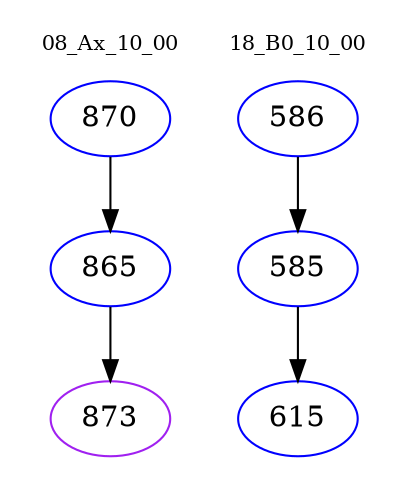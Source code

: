 digraph{
subgraph cluster_0 {
color = white
label = "08_Ax_10_00";
fontsize=10;
T0_870 [label="870", color="blue"]
T0_870 -> T0_865 [color="black"]
T0_865 [label="865", color="blue"]
T0_865 -> T0_873 [color="black"]
T0_873 [label="873", color="purple"]
}
subgraph cluster_1 {
color = white
label = "18_B0_10_00";
fontsize=10;
T1_586 [label="586", color="blue"]
T1_586 -> T1_585 [color="black"]
T1_585 [label="585", color="blue"]
T1_585 -> T1_615 [color="black"]
T1_615 [label="615", color="blue"]
}
}
